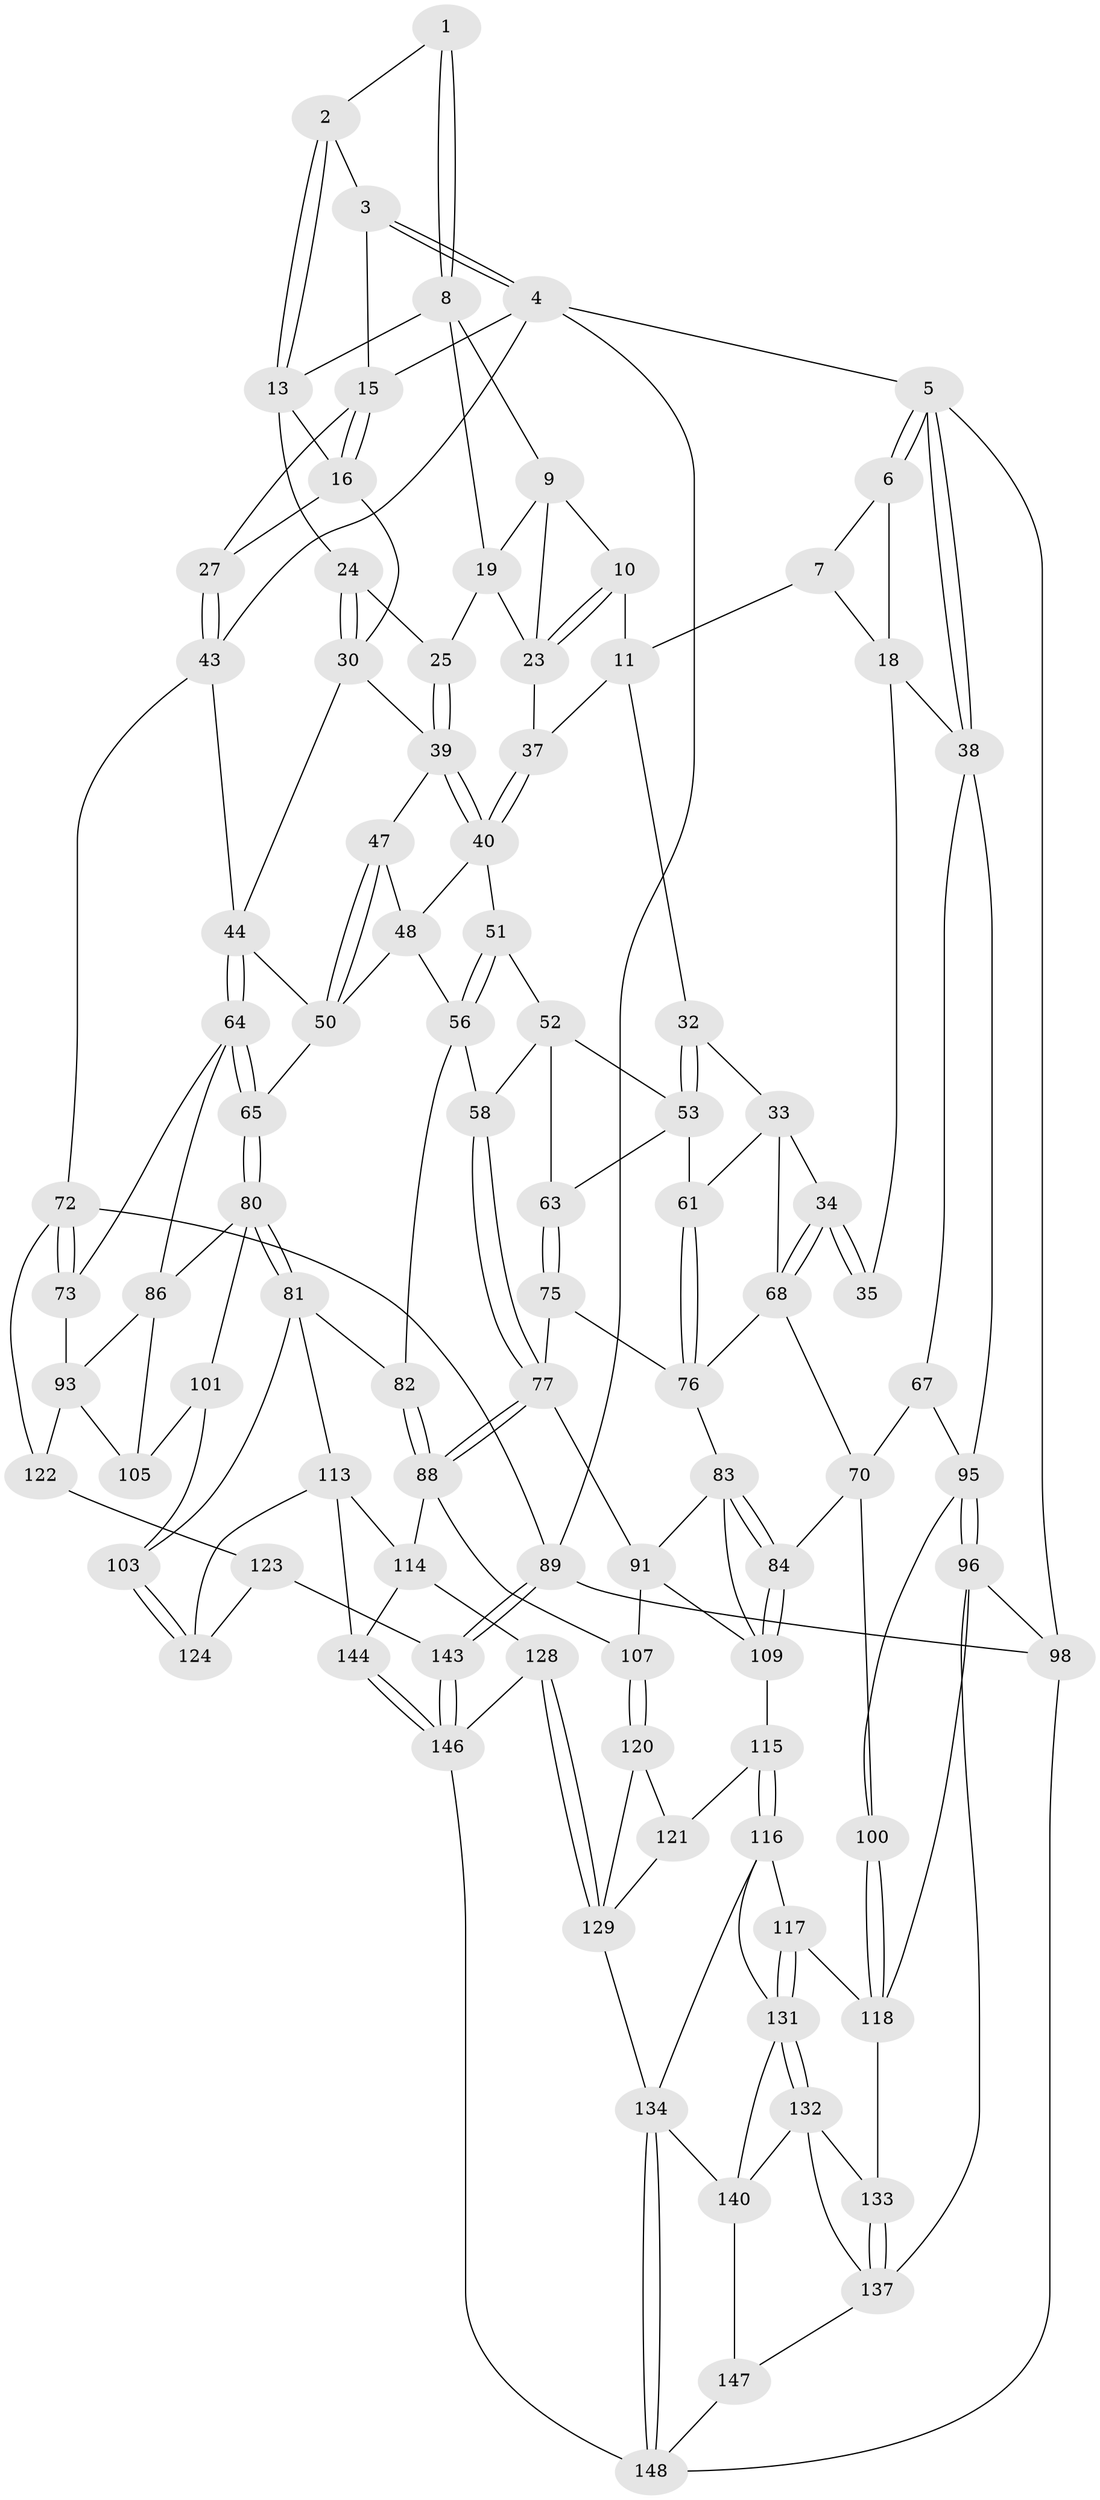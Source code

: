 // original degree distribution, {3: 0.02, 4: 0.18666666666666668, 6: 0.18666666666666668, 5: 0.6066666666666667}
// Generated by graph-tools (version 1.1) at 2025/11/02/27/25 16:11:56]
// undirected, 94 vertices, 209 edges
graph export_dot {
graph [start="1"]
  node [color=gray90,style=filled];
  1 [pos="+0.41758565474867726+0"];
  2 [pos="+0.6939148349456786+0"];
  3 [pos="+0.705504212216389+0"];
  4 [pos="+1+0",super="+22"];
  5 [pos="+0+0"];
  6 [pos="+0+0"];
  7 [pos="+0.2617378049821128+0",super="+12"];
  8 [pos="+0.437732224373842+0.03600742976588035",super="+14"];
  9 [pos="+0.4362330806413783+0.038601342743681696",super="+20"];
  10 [pos="+0.4024921845055793+0.07650763727629992"];
  11 [pos="+0.2889888697651805+0.13880412726814592",super="+31"];
  13 [pos="+0.663900912677559+0",super="+17"];
  15 [pos="+0.8413773654475692+0.04926928673698664",super="+21"];
  16 [pos="+0.7918646605521696+0.1410534170942671",super="+28"];
  18 [pos="+0.21682076870137704+0.15028810954097474",super="+36"];
  19 [pos="+0.5439857835081463+0.09615805515922486",super="+26"];
  23 [pos="+0.4532884930434746+0.2015106760076944",super="+29"];
  24 [pos="+0.6265930723664003+0.18492211358604765"];
  25 [pos="+0.6265193517803447+0.1849650110099612"];
  27 [pos="+0.8932447424238416+0.20396802695782493"];
  30 [pos="+0.7738227966679262+0.20306305779372907",super="+41"];
  32 [pos="+0.34844001020032805+0.32331539809295007"];
  33 [pos="+0.24782475035278964+0.3447688448658675",super="+62"];
  34 [pos="+0.2045457384160484+0.34962422543282684"];
  35 [pos="+0.20370465369845916+0.34930116789010585"];
  37 [pos="+0.4400518019399378+0.23252831337762528"];
  38 [pos="+0+0.10185991612063551",super="+66"];
  39 [pos="+0.622242258773891+0.20151846002505386",super="+42"];
  40 [pos="+0.5497412049397129+0.2921875700023304",super="+49"];
  43 [pos="+0.9286977451174683+0.24768670466147752",super="+46"];
  44 [pos="+0.8526175902880725+0.36529628455981206",super="+45"];
  47 [pos="+0.697671712606362+0.3095912964603359"];
  48 [pos="+0.6124327314656286+0.32966863613236375",super="+55"];
  50 [pos="+0.7187536308504424+0.3604439648415291",super="+54"];
  51 [pos="+0.5305870090860433+0.3546590783744393"];
  52 [pos="+0.5109433678584636+0.3719933864333542",super="+59"];
  53 [pos="+0.3562801138148178+0.3367630201050215",super="+60"];
  56 [pos="+0.6189509817316065+0.45127404826380585",super="+57"];
  58 [pos="+0.539572088269075+0.49380430125749936"];
  61 [pos="+0.33693997920418023+0.4610777213116695"];
  63 [pos="+0.4371186076735545+0.43863048304124935"];
  64 [pos="+0.8730010431666164+0.4246608809564078",super="+74"];
  65 [pos="+0.6970682348933851+0.47785578248687166"];
  67 [pos="+0.16176116650979144+0.3574518872381363",super="+71"];
  68 [pos="+0.2313799392691015+0.45719234224345",super="+69"];
  70 [pos="+0.20162027022844967+0.5005372513138607",super="+85"];
  72 [pos="+1+0.5237782636602084",super="+90"];
  73 [pos="+1+0.5247612924062439"];
  75 [pos="+0.4148455375010758+0.5070436069780446"];
  76 [pos="+0.3390568015110599+0.4707464686128982",super="+79"];
  77 [pos="+0.49279443813106844+0.5243514319777874",super="+78"];
  80 [pos="+0.7009545092680847+0.5048162576814674",super="+87"];
  81 [pos="+0.6267831496209112+0.6005098735890947",super="+104"];
  82 [pos="+0.5987329480463998+0.5982295222972496"];
  83 [pos="+0.28491927874349954+0.5353512463944899",super="+92"];
  84 [pos="+0.23489939742522567+0.6184351294445739"];
  86 [pos="+0.8257682337748414+0.5361309400378066",super="+94"];
  88 [pos="+0.5484863815143611+0.6329232155873546",super="+106"];
  89 [pos="+1+1"];
  91 [pos="+0.41728501195453827+0.5761861632089448",super="+108"];
  93 [pos="+0.9573182858185046+0.6142891384782787",super="+111"];
  95 [pos="+0+0.5320612352387454",super="+99"];
  96 [pos="+0+0.6094827455697412",super="+97"];
  98 [pos="+0+1"];
  100 [pos="+0.16420900864696134+0.6451719036399014"];
  101 [pos="+0.7537199244667063+0.6282475977746574",super="+102"];
  103 [pos="+0.7195716051493153+0.6833104090436471"];
  105 [pos="+0.8273847387189917+0.617767844089302",super="+112"];
  107 [pos="+0.5004983063766181+0.683854388410169"];
  109 [pos="+0.2990172115551382+0.6535010053754786",super="+110"];
  113 [pos="+0.6299943576725995+0.7549580996216748",super="+126"];
  114 [pos="+0.604608108551293+0.7625407197904074",super="+127"];
  115 [pos="+0.3254039783152452+0.7199691828131735"];
  116 [pos="+0.29015941442437804+0.7488430229990948",super="+136"];
  117 [pos="+0.17843414567698962+0.7170410686912374"];
  118 [pos="+0.1638519511757935+0.6503330679631014",super="+119"];
  120 [pos="+0.4949172382325455+0.6927585652426347"];
  121 [pos="+0.3730736178106356+0.7555527667811335"];
  122 [pos="+0.8843470202323124+0.7508189452330345"];
  123 [pos="+0.8756338145259324+0.7564849751657373",super="+142"];
  124 [pos="+0.7679441673744822+0.7474439992155198",super="+125"];
  128 [pos="+0.4614602340213771+0.9260310195559821"];
  129 [pos="+0.4332932178582579+0.897756796032247",super="+130"];
  131 [pos="+0.16255108701015963+0.7558904114163117",super="+139"];
  132 [pos="+0.160072019397101+0.7592330843469015",super="+141"];
  133 [pos="+0.04690669243945261+0.754464680450975"];
  134 [pos="+0.42257486555218693+0.8967093920324459",super="+135"];
  137 [pos="+0.05618518313323609+0.8661013349751923",super="+138"];
  140 [pos="+0.17793239644882541+0.886629376832629",super="+145"];
  143 [pos="+0.9125601390665679+1"];
  144 [pos="+0.7036935554752703+1"];
  146 [pos="+0.7087829727589743+1",super="+149"];
  147 [pos="+0.20429560096945915+0.940532171055578"];
  148 [pos="+0.22389164175072462+0.9745900790874248",super="+150"];
  1 -- 2;
  1 -- 8;
  1 -- 8;
  2 -- 3;
  2 -- 13;
  2 -- 13;
  3 -- 4;
  3 -- 4;
  3 -- 15;
  4 -- 5;
  4 -- 89;
  4 -- 43;
  4 -- 15;
  5 -- 6;
  5 -- 6;
  5 -- 38;
  5 -- 38;
  5 -- 98;
  6 -- 7;
  6 -- 18;
  7 -- 18;
  7 -- 11;
  8 -- 9;
  8 -- 19;
  8 -- 13;
  9 -- 10;
  9 -- 19;
  9 -- 23;
  10 -- 11;
  10 -- 23;
  10 -- 23;
  11 -- 32;
  11 -- 37;
  13 -- 16;
  13 -- 24;
  15 -- 16;
  15 -- 16;
  15 -- 27;
  16 -- 27;
  16 -- 30;
  18 -- 35;
  18 -- 38;
  19 -- 25;
  19 -- 23;
  23 -- 37;
  24 -- 25;
  24 -- 30;
  24 -- 30;
  25 -- 39;
  25 -- 39;
  27 -- 43;
  27 -- 43;
  30 -- 39;
  30 -- 44;
  32 -- 33;
  32 -- 53;
  32 -- 53;
  33 -- 34;
  33 -- 68;
  33 -- 61;
  34 -- 35;
  34 -- 35;
  34 -- 68;
  34 -- 68;
  37 -- 40;
  37 -- 40;
  38 -- 67;
  38 -- 95;
  39 -- 40;
  39 -- 40;
  39 -- 47;
  40 -- 48;
  40 -- 51;
  43 -- 44;
  43 -- 72;
  44 -- 64;
  44 -- 64;
  44 -- 50;
  47 -- 48;
  47 -- 50;
  47 -- 50;
  48 -- 50;
  48 -- 56;
  50 -- 65;
  51 -- 52;
  51 -- 56;
  51 -- 56;
  52 -- 53;
  52 -- 58;
  52 -- 63;
  53 -- 61;
  53 -- 63;
  56 -- 58;
  56 -- 82;
  58 -- 77;
  58 -- 77;
  61 -- 76;
  61 -- 76;
  63 -- 75;
  63 -- 75;
  64 -- 65;
  64 -- 65;
  64 -- 73;
  64 -- 86;
  65 -- 80;
  65 -- 80;
  67 -- 70;
  67 -- 95;
  68 -- 70;
  68 -- 76;
  70 -- 100;
  70 -- 84;
  72 -- 73;
  72 -- 73;
  72 -- 89;
  72 -- 122;
  73 -- 93;
  75 -- 76;
  75 -- 77;
  76 -- 83;
  77 -- 88;
  77 -- 88;
  77 -- 91;
  80 -- 81;
  80 -- 81;
  80 -- 101;
  80 -- 86;
  81 -- 82;
  81 -- 113;
  81 -- 103;
  82 -- 88;
  82 -- 88;
  83 -- 84;
  83 -- 84;
  83 -- 91;
  83 -- 109;
  84 -- 109;
  84 -- 109;
  86 -- 105;
  86 -- 93;
  88 -- 114;
  88 -- 107;
  89 -- 143;
  89 -- 143;
  89 -- 98;
  91 -- 107;
  91 -- 109;
  93 -- 122;
  93 -- 105;
  95 -- 96;
  95 -- 96;
  95 -- 100;
  96 -- 118;
  96 -- 137;
  96 -- 98;
  98 -- 148;
  100 -- 118;
  100 -- 118;
  101 -- 105 [weight=2];
  101 -- 103;
  103 -- 124;
  103 -- 124;
  107 -- 120;
  107 -- 120;
  109 -- 115;
  113 -- 114;
  113 -- 144;
  113 -- 124;
  114 -- 128;
  114 -- 144;
  115 -- 116;
  115 -- 116;
  115 -- 121;
  116 -- 117;
  116 -- 134;
  116 -- 131;
  117 -- 118;
  117 -- 131;
  117 -- 131;
  118 -- 133;
  120 -- 121;
  120 -- 129;
  121 -- 129;
  122 -- 123;
  123 -- 124 [weight=2];
  123 -- 143;
  128 -- 129;
  128 -- 129;
  128 -- 146;
  129 -- 134;
  131 -- 132;
  131 -- 132;
  131 -- 140;
  132 -- 133;
  132 -- 137;
  132 -- 140;
  133 -- 137;
  133 -- 137;
  134 -- 148;
  134 -- 148;
  134 -- 140;
  137 -- 147;
  140 -- 147;
  143 -- 146;
  143 -- 146;
  144 -- 146;
  144 -- 146;
  146 -- 148;
  147 -- 148;
}
